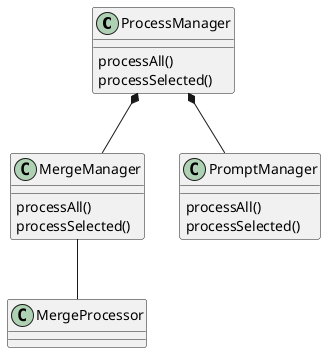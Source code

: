 @startuml ProcessorHierarchie
class "ProcessManager" as prm {
processAll()
processSelected()
}
class "MergeManager" as mm{
processAll()
processSelected()
}
class "MergeProcessor" as mp
class "PromptManager" as pm{
processAll()
processSelected()
}

prm *-- mm
mm -- mp
prm *-- pm
@enduml
